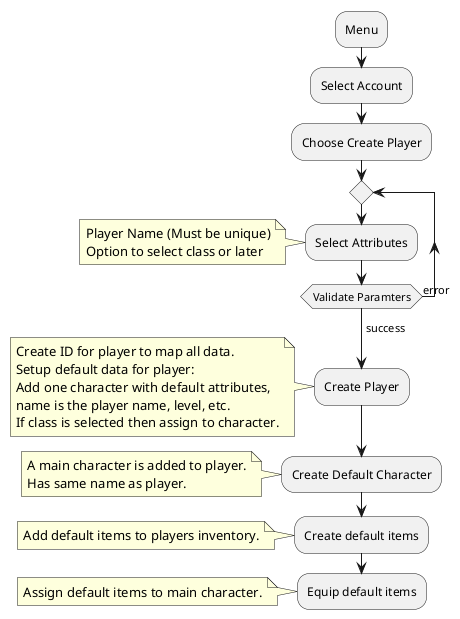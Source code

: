 @startuml
:Menu;
:Select Account;
:Choose Create Player;
repeat
:Select Attributes;
note left
Player Name (Must be unique)
Option to select class or later
end note
repeat while (Validate Paramters) is (error)
->success;
:Create Player;
note left
Create ID for player to map all data.
Setup default data for player:
Add one character with default attributes,
name is the player name, level, etc.
If class is selected then assign to character.
end note
:Create Default Character;
note left
A main character is added to player.
Has same name as player.
end note
:Create default items;
note left
Add default items to players inventory.
end note
:Equip default items;
note left
Assign default items to main character.
end note
@enduml